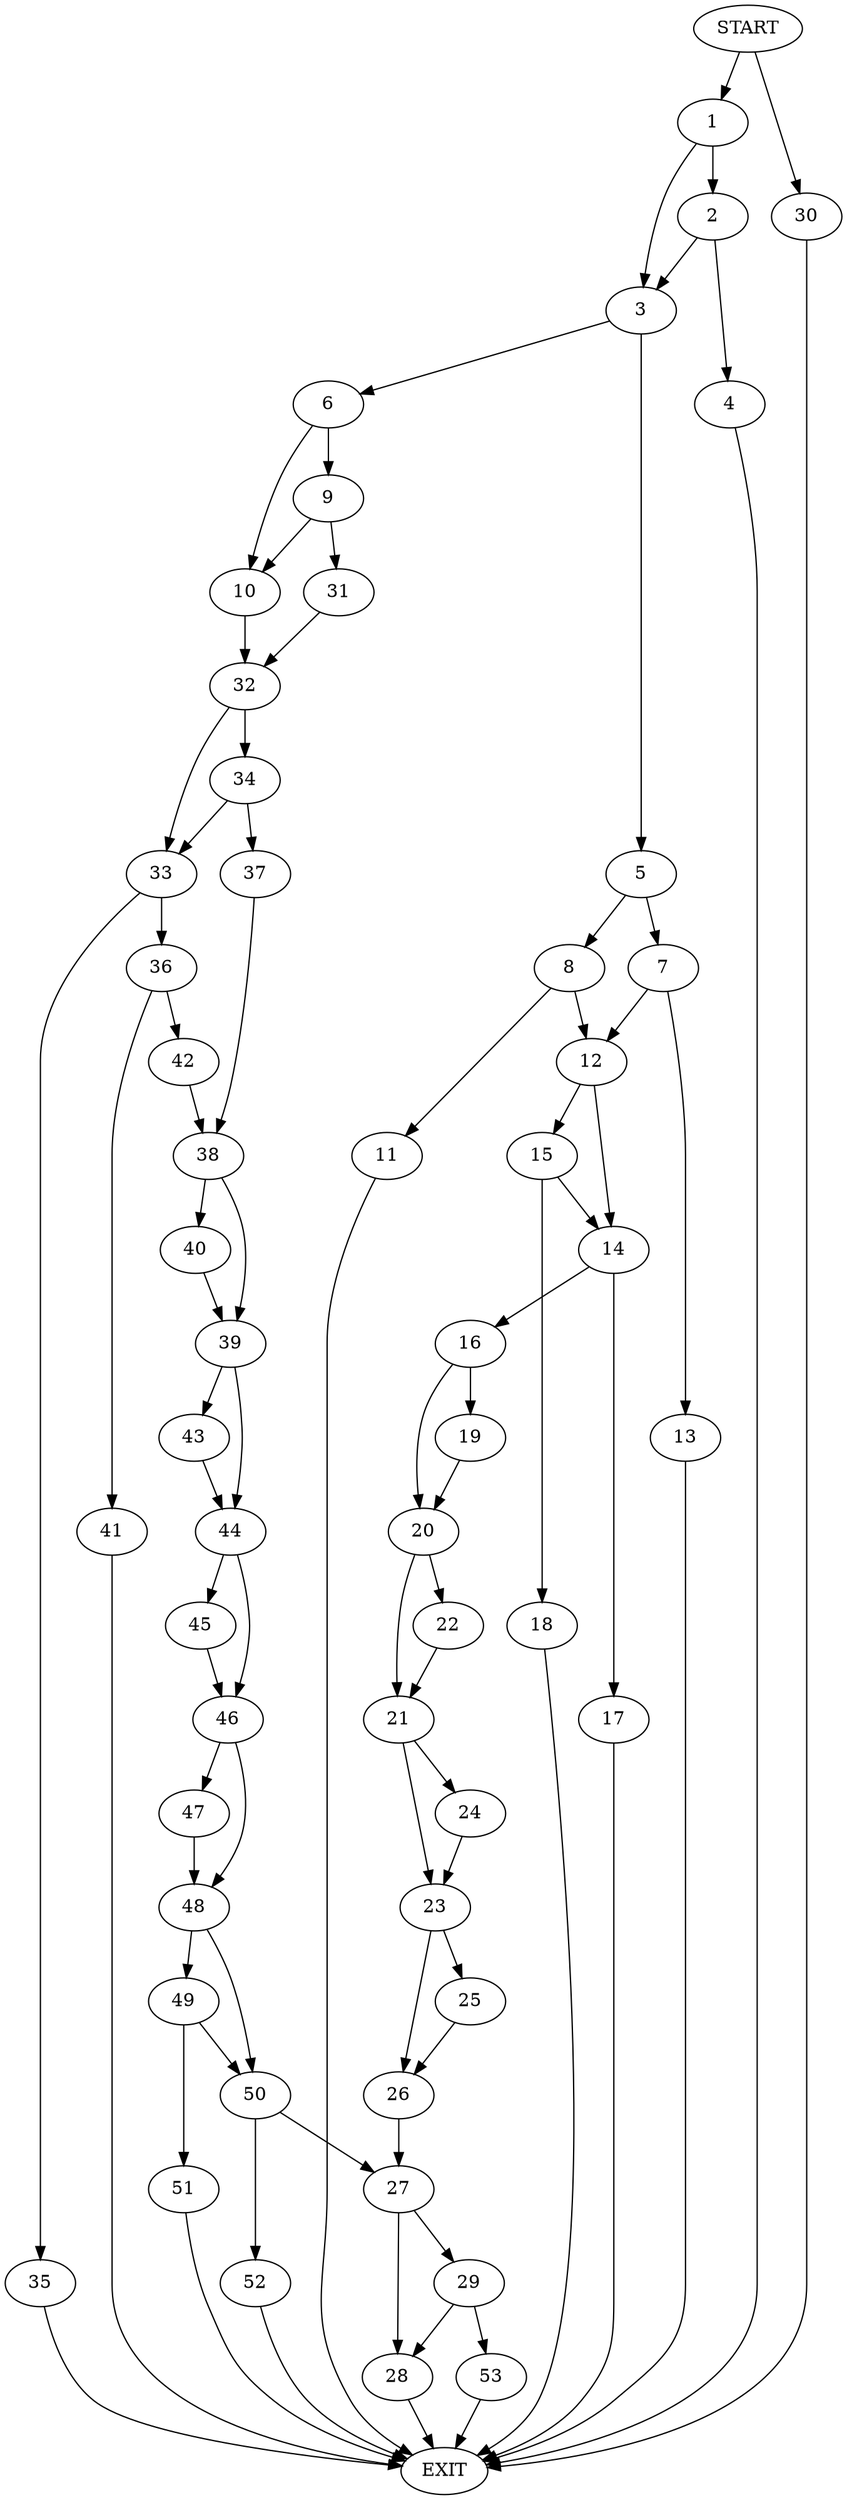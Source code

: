 digraph {
0 [label="START"]
54 [label="EXIT"]
0 -> 1
1 -> 2
1 -> 3
2 -> 4
2 -> 3
3 -> 5
3 -> 6
4 -> 54
5 -> 7
5 -> 8
6 -> 9
6 -> 10
8 -> 11
8 -> 12
7 -> 13
7 -> 12
11 -> 54
12 -> 14
12 -> 15
13 -> 54
14 -> 16
14 -> 17
15 -> 14
15 -> 18
18 -> 54
17 -> 54
16 -> 19
16 -> 20
20 -> 21
20 -> 22
19 -> 20
22 -> 21
21 -> 23
21 -> 24
23 -> 25
23 -> 26
24 -> 23
25 -> 26
26 -> 27
27 -> 28
27 -> 29
0 -> 30
30 -> 54
9 -> 10
9 -> 31
10 -> 32
31 -> 32
32 -> 33
32 -> 34
33 -> 35
33 -> 36
34 -> 37
34 -> 33
37 -> 38
38 -> 39
38 -> 40
35 -> 54
36 -> 41
36 -> 42
41 -> 54
42 -> 38
40 -> 39
39 -> 43
39 -> 44
44 -> 45
44 -> 46
43 -> 44
46 -> 47
46 -> 48
45 -> 46
47 -> 48
48 -> 49
48 -> 50
49 -> 50
49 -> 51
50 -> 52
50 -> 27
51 -> 54
52 -> 54
28 -> 54
29 -> 28
29 -> 53
53 -> 54
}
